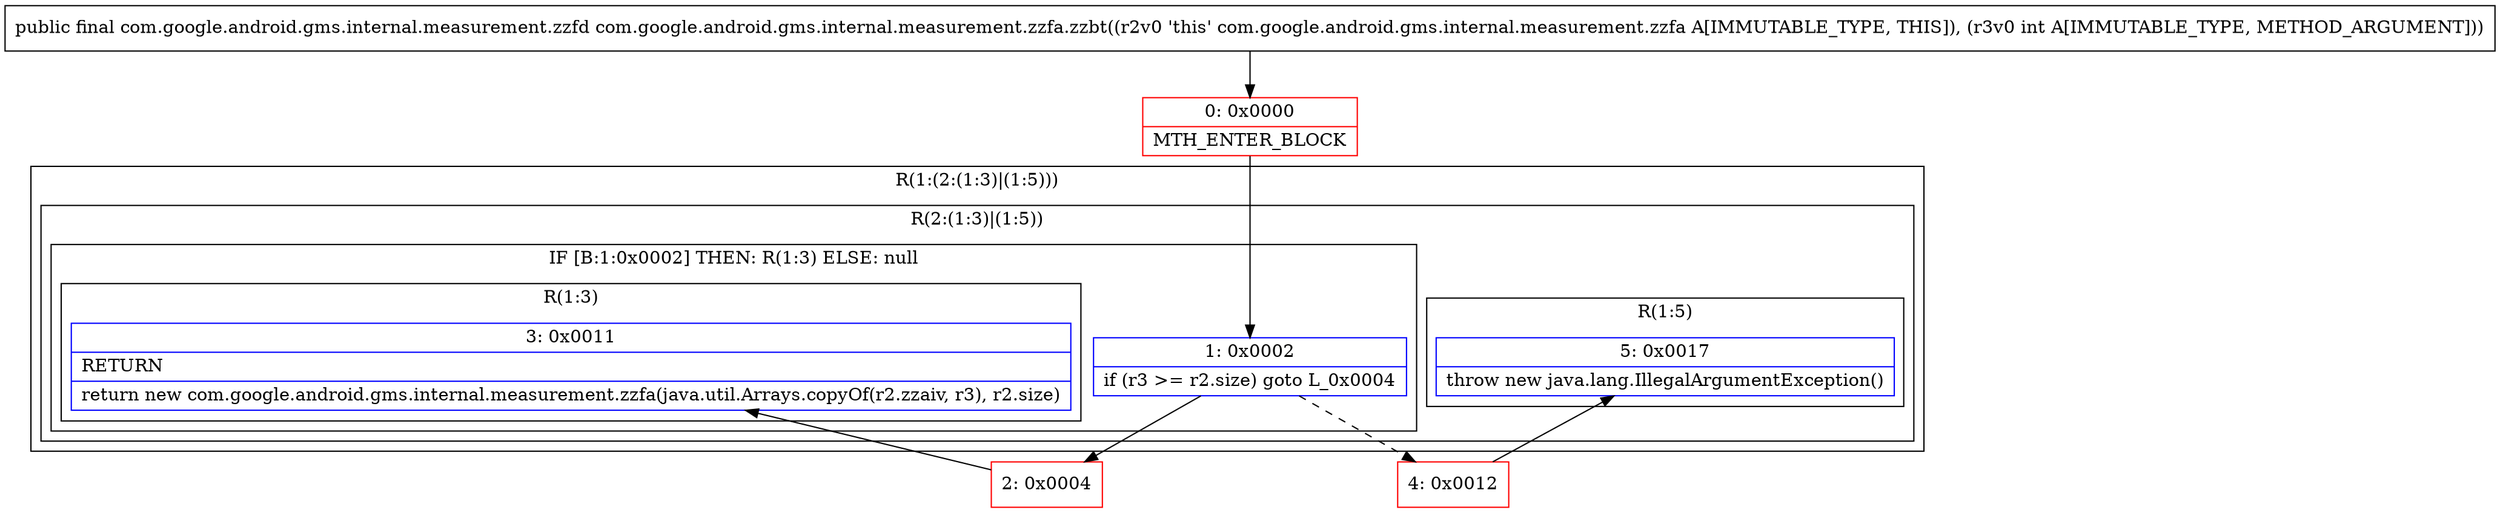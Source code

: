 digraph "CFG forcom.google.android.gms.internal.measurement.zzfa.zzbt(I)Lcom\/google\/android\/gms\/internal\/measurement\/zzfd;" {
subgraph cluster_Region_1346793472 {
label = "R(1:(2:(1:3)|(1:5)))";
node [shape=record,color=blue];
subgraph cluster_Region_1737044688 {
label = "R(2:(1:3)|(1:5))";
node [shape=record,color=blue];
subgraph cluster_IfRegion_235013576 {
label = "IF [B:1:0x0002] THEN: R(1:3) ELSE: null";
node [shape=record,color=blue];
Node_1 [shape=record,label="{1\:\ 0x0002|if (r3 \>= r2.size) goto L_0x0004\l}"];
subgraph cluster_Region_475381218 {
label = "R(1:3)";
node [shape=record,color=blue];
Node_3 [shape=record,label="{3\:\ 0x0011|RETURN\l|return new com.google.android.gms.internal.measurement.zzfa(java.util.Arrays.copyOf(r2.zzaiv, r3), r2.size)\l}"];
}
}
subgraph cluster_Region_2146437144 {
label = "R(1:5)";
node [shape=record,color=blue];
Node_5 [shape=record,label="{5\:\ 0x0017|throw new java.lang.IllegalArgumentException()\l}"];
}
}
}
Node_0 [shape=record,color=red,label="{0\:\ 0x0000|MTH_ENTER_BLOCK\l}"];
Node_2 [shape=record,color=red,label="{2\:\ 0x0004}"];
Node_4 [shape=record,color=red,label="{4\:\ 0x0012}"];
MethodNode[shape=record,label="{public final com.google.android.gms.internal.measurement.zzfd com.google.android.gms.internal.measurement.zzfa.zzbt((r2v0 'this' com.google.android.gms.internal.measurement.zzfa A[IMMUTABLE_TYPE, THIS]), (r3v0 int A[IMMUTABLE_TYPE, METHOD_ARGUMENT])) }"];
MethodNode -> Node_0;
Node_1 -> Node_2;
Node_1 -> Node_4[style=dashed];
Node_0 -> Node_1;
Node_2 -> Node_3;
Node_4 -> Node_5;
}

